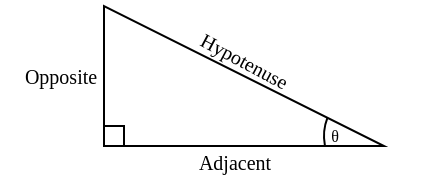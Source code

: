 <mxfile version="28.0.7">
  <diagram name="Page-1" id="1dEPQsVKpaM6YdNbVML0">
    <mxGraphModel dx="575" dy="548" grid="1" gridSize="10" guides="1" tooltips="1" connect="1" arrows="1" fold="1" page="1" pageScale="1" pageWidth="827" pageHeight="1169" math="0" shadow="0">
      <root>
        <mxCell id="0" />
        <mxCell id="1" parent="0" />
        <mxCell id="e7NKnEhkEzFiC8HTdz4C-1" value="" style="verticalLabelPosition=bottom;verticalAlign=top;html=1;shape=mxgraph.basic.orthogonal_triangle" vertex="1" parent="1">
          <mxGeometry x="180" y="290" width="140" height="70" as="geometry" />
        </mxCell>
        <mxCell id="e7NKnEhkEzFiC8HTdz4C-2" value="" style="whiteSpace=wrap;html=1;aspect=fixed;" vertex="1" parent="1">
          <mxGeometry x="180" y="350" width="10" height="10" as="geometry" />
        </mxCell>
        <mxCell id="e7NKnEhkEzFiC8HTdz4C-3" value="" style="verticalLabelPosition=bottom;verticalAlign=top;html=1;shape=mxgraph.basic.arc;startAngle=0.22;endAngle=0.309;rotation=-180;" vertex="1" parent="1">
          <mxGeometry x="290" y="330" width="50" height="50" as="geometry" />
        </mxCell>
        <mxCell id="e7NKnEhkEzFiC8HTdz4C-6" value="&lt;font style=&quot;font-size: 8px;&quot; face=&quot;Times New Roman&quot;&gt;&lt;span style=&quot;-webkit-line-clamp:6&quot; id=&quot;_kfmRaMHmJ6-rhbIPpMSWiQQ_76&quot; class=&quot;wtBS9&quot;&gt;&lt;span&gt;θ&lt;/span&gt;&lt;/span&gt;&lt;/font&gt;" style="text;html=1;align=center;verticalAlign=middle;resizable=0;points=[];autosize=1;strokeColor=none;fillColor=none;" vertex="1" parent="1">
          <mxGeometry x="280" y="339" width="30" height="30" as="geometry" />
        </mxCell>
        <mxCell id="e7NKnEhkEzFiC8HTdz4C-7" value="&lt;font style=&quot;font-size: 10px;&quot; face=&quot;Times New Roman&quot;&gt;Hypotenuse&lt;/font&gt;" style="text;html=1;align=center;verticalAlign=middle;resizable=0;points=[];autosize=1;strokeColor=none;fillColor=none;rotation=28;" vertex="1" parent="1">
          <mxGeometry x="215" y="302" width="70" height="30" as="geometry" />
        </mxCell>
        <mxCell id="e7NKnEhkEzFiC8HTdz4C-8" value="&lt;font style=&quot;font-size: 10px;&quot; face=&quot;Times New Roman&quot;&gt;Adjacent&lt;/font&gt;" style="text;html=1;align=center;verticalAlign=middle;resizable=0;points=[];autosize=1;strokeColor=none;fillColor=none;rotation=0;" vertex="1" parent="1">
          <mxGeometry x="215" y="353" width="60" height="30" as="geometry" />
        </mxCell>
        <mxCell id="e7NKnEhkEzFiC8HTdz4C-9" value="&lt;font style=&quot;font-size: 10px;&quot; face=&quot;Times New Roman&quot;&gt;Opposite&lt;/font&gt;" style="text;html=1;align=center;verticalAlign=middle;resizable=0;points=[];autosize=1;strokeColor=none;fillColor=none;rotation=0;" vertex="1" parent="1">
          <mxGeometry x="128" y="310" width="60" height="30" as="geometry" />
        </mxCell>
      </root>
    </mxGraphModel>
  </diagram>
</mxfile>
